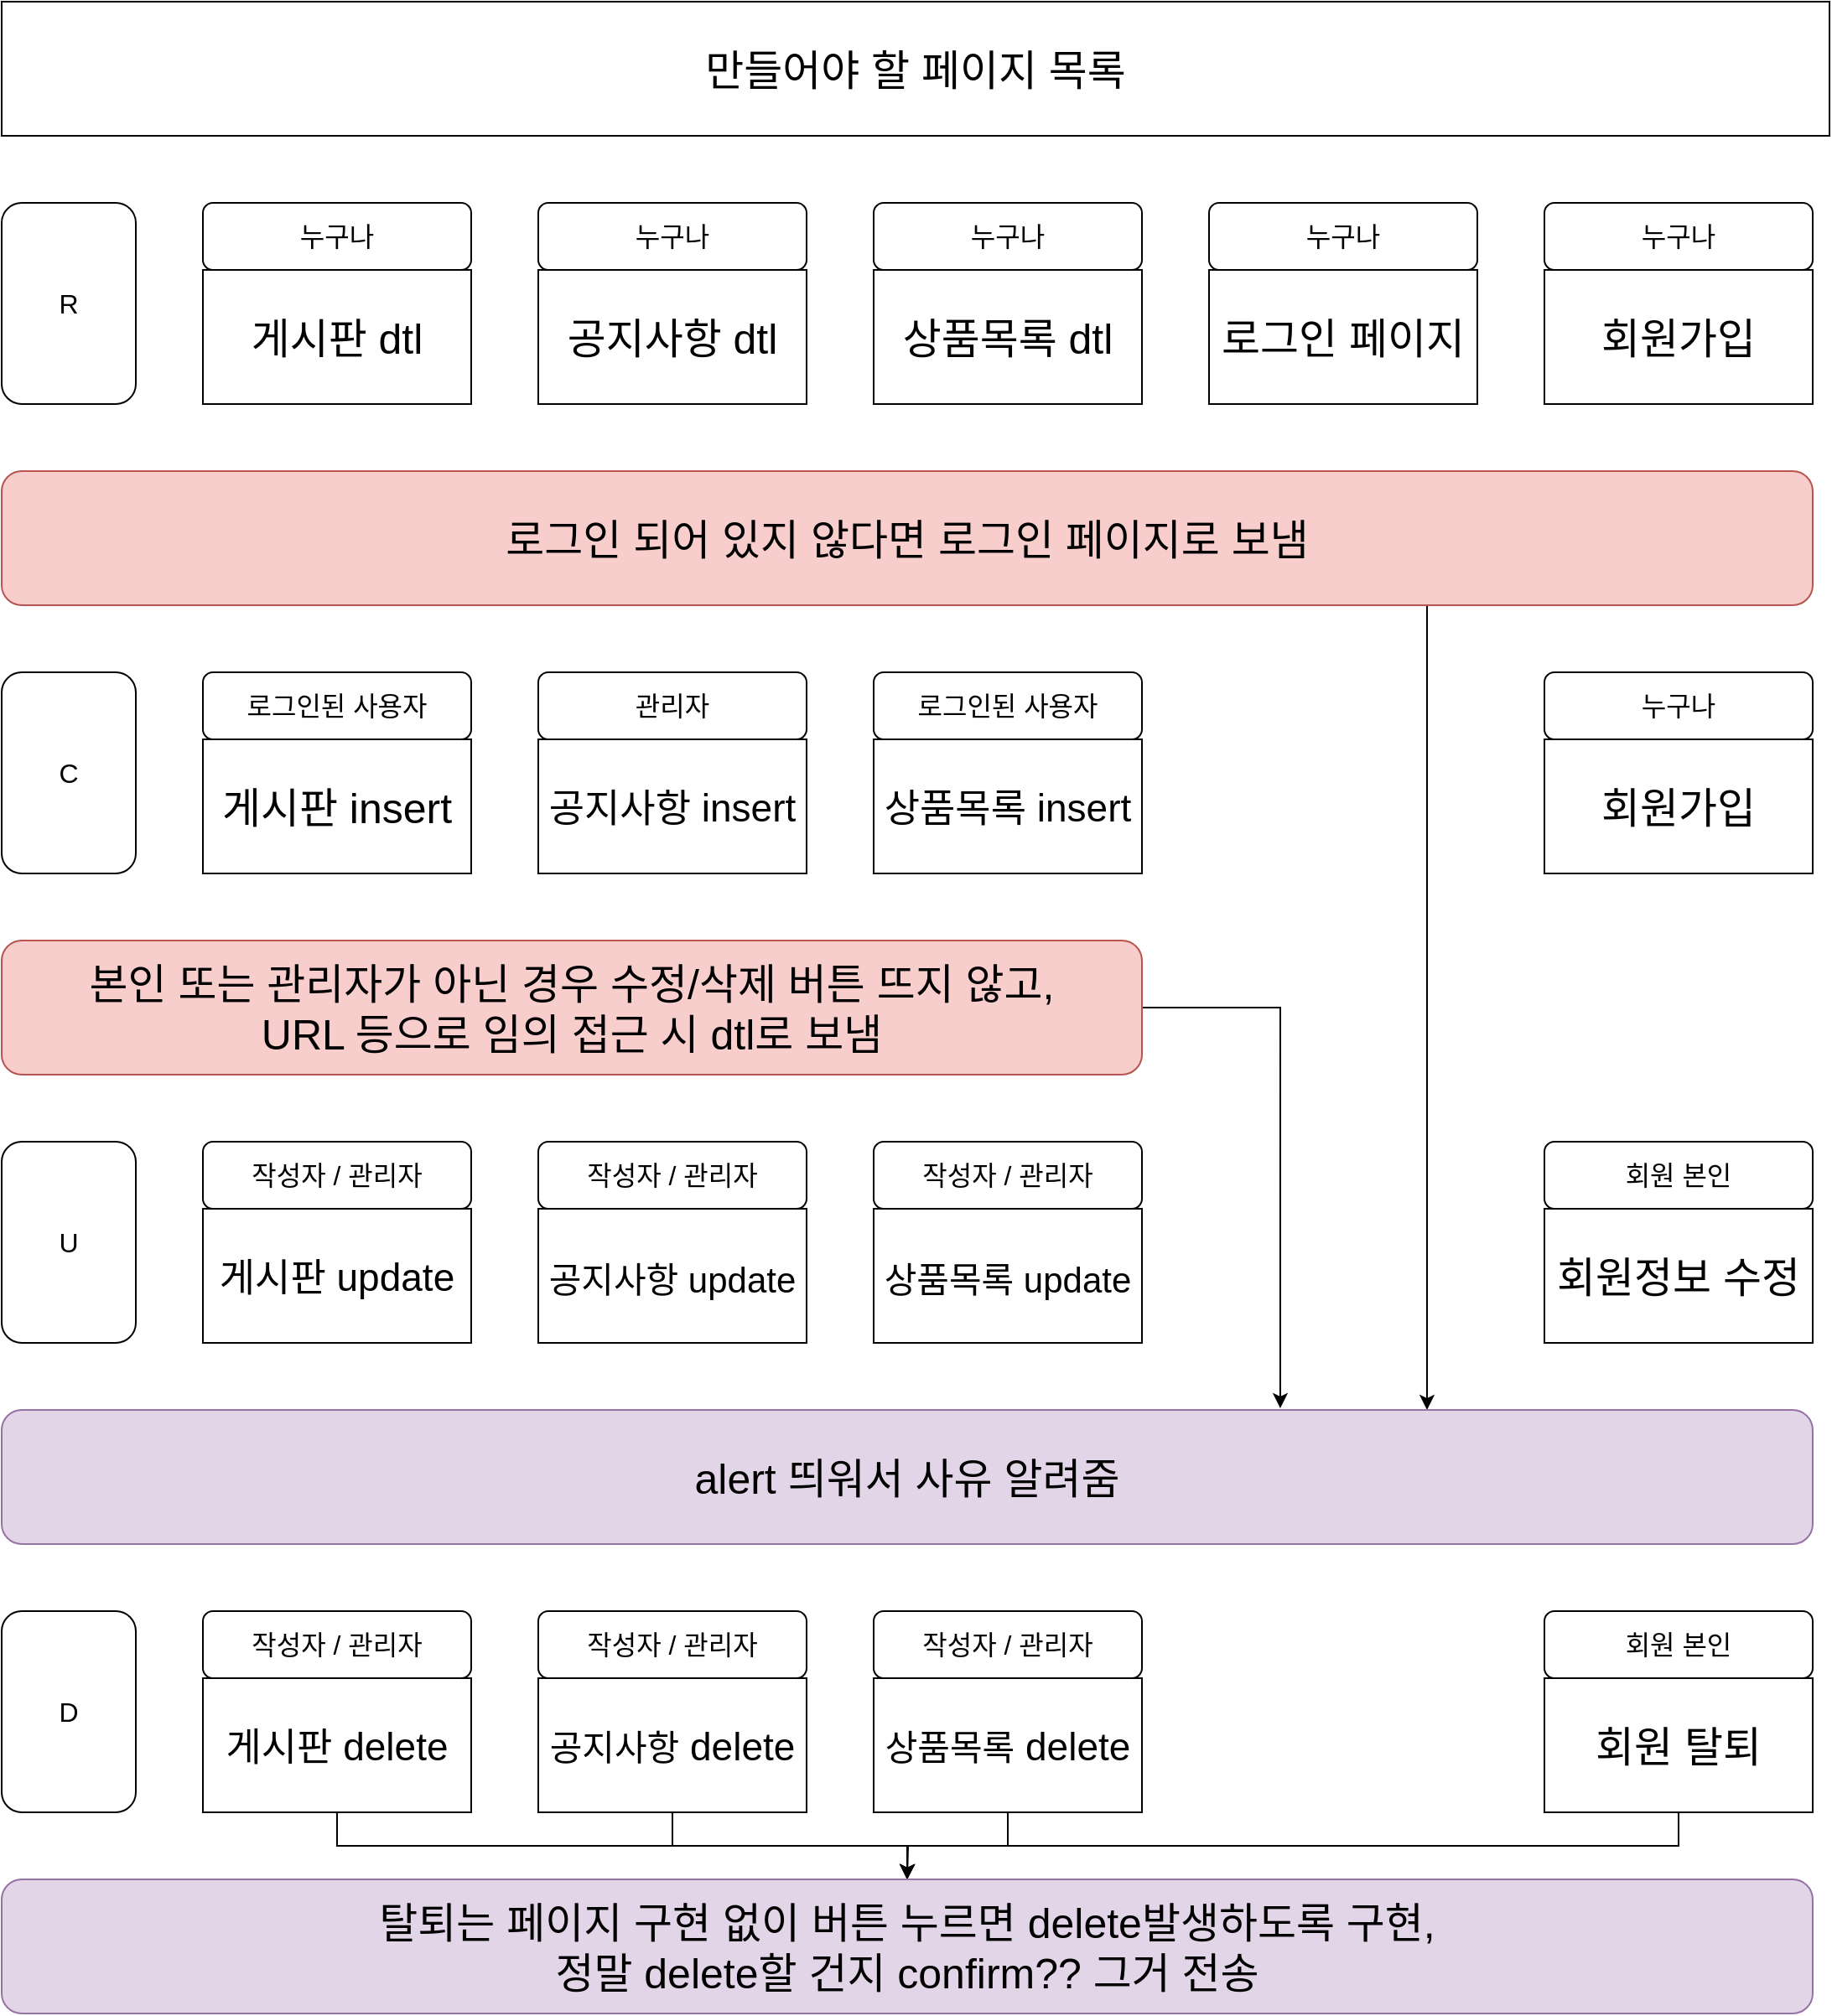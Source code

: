 <mxfile version="15.8.3" type="github">
  <diagram id="lz88FH4PyTVV9fNXospb" name="Page-1">
    <mxGraphModel dx="1673" dy="934" grid="1" gridSize="10" guides="1" tooltips="1" connect="1" arrows="1" fold="1" page="1" pageScale="1" pageWidth="1169" pageHeight="827" math="0" shadow="0">
      <root>
        <mxCell id="0" />
        <mxCell id="1" parent="0" />
        <mxCell id="qAjAHDMqoRNYj5DkWeto-1" value="&lt;font style=&quot;font-size: 25px&quot;&gt;만들어야 할 페이지 목록&lt;/font&gt;" style="rounded=0;whiteSpace=wrap;html=1;" vertex="1" parent="1">
          <mxGeometry x="40" y="40" width="1090" height="80" as="geometry" />
        </mxCell>
        <mxCell id="qAjAHDMqoRNYj5DkWeto-2" value="게시판 dtl" style="rounded=0;whiteSpace=wrap;html=1;fontSize=25;" vertex="1" parent="1">
          <mxGeometry x="160" y="200" width="160" height="80" as="geometry" />
        </mxCell>
        <mxCell id="qAjAHDMqoRNYj5DkWeto-3" value="공지사항 dtl" style="rounded=0;whiteSpace=wrap;html=1;fontSize=25;" vertex="1" parent="1">
          <mxGeometry x="360" y="200" width="160" height="80" as="geometry" />
        </mxCell>
        <mxCell id="qAjAHDMqoRNYj5DkWeto-4" value="상품목록&amp;nbsp;dtl" style="rounded=0;whiteSpace=wrap;html=1;fontSize=25;" vertex="1" parent="1">
          <mxGeometry x="560" y="200" width="160" height="80" as="geometry" />
        </mxCell>
        <mxCell id="qAjAHDMqoRNYj5DkWeto-5" value="로그인 페이지" style="rounded=0;whiteSpace=wrap;html=1;fontSize=25;" vertex="1" parent="1">
          <mxGeometry x="760" y="200" width="160" height="80" as="geometry" />
        </mxCell>
        <mxCell id="qAjAHDMqoRNYj5DkWeto-6" value="회원가입" style="rounded=0;whiteSpace=wrap;html=1;fontSize=25;" vertex="1" parent="1">
          <mxGeometry x="960" y="200" width="160" height="80" as="geometry" />
        </mxCell>
        <mxCell id="qAjAHDMqoRNYj5DkWeto-13" value="R" style="rounded=1;whiteSpace=wrap;html=1;fontSize=16;" vertex="1" parent="1">
          <mxGeometry x="40" y="160" width="80" height="120" as="geometry" />
        </mxCell>
        <mxCell id="qAjAHDMqoRNYj5DkWeto-14" value="U" style="rounded=1;whiteSpace=wrap;html=1;fontSize=16;" vertex="1" parent="1">
          <mxGeometry x="40" y="720" width="80" height="120" as="geometry" />
        </mxCell>
        <mxCell id="qAjAHDMqoRNYj5DkWeto-15" value="D" style="rounded=1;whiteSpace=wrap;html=1;fontSize=16;" vertex="1" parent="1">
          <mxGeometry x="40" y="1000" width="80" height="120" as="geometry" />
        </mxCell>
        <mxCell id="qAjAHDMqoRNYj5DkWeto-18" value="누구나" style="rounded=1;whiteSpace=wrap;html=1;fontSize=16;" vertex="1" parent="1">
          <mxGeometry x="160" y="160" width="160" height="40" as="geometry" />
        </mxCell>
        <mxCell id="qAjAHDMqoRNYj5DkWeto-19" value="&lt;span&gt;누구나&lt;/span&gt;" style="rounded=1;whiteSpace=wrap;html=1;fontSize=16;" vertex="1" parent="1">
          <mxGeometry x="360" y="160" width="160" height="40" as="geometry" />
        </mxCell>
        <mxCell id="qAjAHDMqoRNYj5DkWeto-20" value="&lt;span&gt;누구나&lt;/span&gt;" style="rounded=1;whiteSpace=wrap;html=1;fontSize=16;" vertex="1" parent="1">
          <mxGeometry x="560" y="160" width="160" height="40" as="geometry" />
        </mxCell>
        <mxCell id="qAjAHDMqoRNYj5DkWeto-21" value="&lt;span&gt;누구나&lt;/span&gt;" style="rounded=1;whiteSpace=wrap;html=1;fontSize=16;" vertex="1" parent="1">
          <mxGeometry x="760" y="160" width="160" height="40" as="geometry" />
        </mxCell>
        <mxCell id="qAjAHDMqoRNYj5DkWeto-22" value="&lt;span&gt;누구나&lt;/span&gt;" style="rounded=1;whiteSpace=wrap;html=1;fontSize=16;" vertex="1" parent="1">
          <mxGeometry x="960" y="160" width="160" height="40" as="geometry" />
        </mxCell>
        <mxCell id="qAjAHDMqoRNYj5DkWeto-23" value="&lt;span&gt;작성자 / 관리자&lt;/span&gt;" style="rounded=1;whiteSpace=wrap;html=1;fontSize=16;" vertex="1" parent="1">
          <mxGeometry x="160" y="720" width="160" height="40" as="geometry" />
        </mxCell>
        <mxCell id="qAjAHDMqoRNYj5DkWeto-24" value="&lt;span&gt;작성자 / 관리자&lt;/span&gt;" style="rounded=1;whiteSpace=wrap;html=1;fontSize=16;" vertex="1" parent="1">
          <mxGeometry x="360" y="720" width="160" height="40" as="geometry" />
        </mxCell>
        <mxCell id="qAjAHDMqoRNYj5DkWeto-25" value="&lt;span&gt;작성자 / 관리자&lt;/span&gt;" style="rounded=1;whiteSpace=wrap;html=1;fontSize=16;" vertex="1" parent="1">
          <mxGeometry x="560" y="720" width="160" height="40" as="geometry" />
        </mxCell>
        <mxCell id="qAjAHDMqoRNYj5DkWeto-27" value="회원 본인" style="rounded=1;whiteSpace=wrap;html=1;fontSize=16;" vertex="1" parent="1">
          <mxGeometry x="960" y="720" width="160" height="40" as="geometry" />
        </mxCell>
        <mxCell id="qAjAHDMqoRNYj5DkWeto-28" value="작성자 / 관리자" style="rounded=1;whiteSpace=wrap;html=1;fontSize=16;" vertex="1" parent="1">
          <mxGeometry x="160" y="1000" width="160" height="40" as="geometry" />
        </mxCell>
        <mxCell id="qAjAHDMqoRNYj5DkWeto-29" value="&lt;span&gt;작성자 / 관리자&lt;/span&gt;" style="rounded=1;whiteSpace=wrap;html=1;fontSize=16;" vertex="1" parent="1">
          <mxGeometry x="360" y="1000" width="160" height="40" as="geometry" />
        </mxCell>
        <mxCell id="qAjAHDMqoRNYj5DkWeto-30" value="&lt;span&gt;작성자 / 관리자&lt;/span&gt;" style="rounded=1;whiteSpace=wrap;html=1;fontSize=16;" vertex="1" parent="1">
          <mxGeometry x="560" y="1000" width="160" height="40" as="geometry" />
        </mxCell>
        <mxCell id="qAjAHDMqoRNYj5DkWeto-32" value="회원 본인" style="rounded=1;whiteSpace=wrap;html=1;fontSize=16;" vertex="1" parent="1">
          <mxGeometry x="960" y="1000" width="160" height="40" as="geometry" />
        </mxCell>
        <mxCell id="qAjAHDMqoRNYj5DkWeto-36" value="게시판 insert" style="rounded=0;whiteSpace=wrap;html=1;fontSize=25;" vertex="1" parent="1">
          <mxGeometry x="160" y="480" width="160" height="80" as="geometry" />
        </mxCell>
        <mxCell id="qAjAHDMqoRNYj5DkWeto-37" value="&lt;font style=&quot;font-size: 23px&quot;&gt;공지사항 insert&lt;/font&gt;" style="rounded=0;whiteSpace=wrap;html=1;fontSize=25;" vertex="1" parent="1">
          <mxGeometry x="360" y="480" width="160" height="80" as="geometry" />
        </mxCell>
        <mxCell id="qAjAHDMqoRNYj5DkWeto-38" value="상품목록&amp;nbsp;dtl" style="rounded=0;whiteSpace=wrap;html=1;fontSize=25;" vertex="1" parent="1">
          <mxGeometry x="560" y="480" width="160" height="80" as="geometry" />
        </mxCell>
        <mxCell id="qAjAHDMqoRNYj5DkWeto-40" value="회원가입" style="rounded=0;whiteSpace=wrap;html=1;fontSize=25;" vertex="1" parent="1">
          <mxGeometry x="960" y="480" width="160" height="80" as="geometry" />
        </mxCell>
        <mxCell id="qAjAHDMqoRNYj5DkWeto-41" value="C" style="rounded=1;whiteSpace=wrap;html=1;fontSize=16;" vertex="1" parent="1">
          <mxGeometry x="40" y="440" width="80" height="120" as="geometry" />
        </mxCell>
        <mxCell id="qAjAHDMqoRNYj5DkWeto-42" value="로그인된 사용자" style="rounded=1;whiteSpace=wrap;html=1;fontSize=16;" vertex="1" parent="1">
          <mxGeometry x="160" y="440" width="160" height="40" as="geometry" />
        </mxCell>
        <mxCell id="qAjAHDMqoRNYj5DkWeto-43" value="로그인된 사용자" style="rounded=1;whiteSpace=wrap;html=1;fontSize=16;" vertex="1" parent="1">
          <mxGeometry x="560" y="440" width="160" height="40" as="geometry" />
        </mxCell>
        <mxCell id="qAjAHDMqoRNYj5DkWeto-44" value="관리자" style="rounded=1;whiteSpace=wrap;html=1;fontSize=16;" vertex="1" parent="1">
          <mxGeometry x="360" y="440" width="160" height="40" as="geometry" />
        </mxCell>
        <mxCell id="qAjAHDMqoRNYj5DkWeto-46" value="&lt;span&gt;누구나&lt;/span&gt;" style="rounded=1;whiteSpace=wrap;html=1;fontSize=16;" vertex="1" parent="1">
          <mxGeometry x="960" y="440" width="160" height="40" as="geometry" />
        </mxCell>
        <mxCell id="qAjAHDMqoRNYj5DkWeto-47" value="게시판 dtl" style="rounded=0;whiteSpace=wrap;html=1;fontSize=25;" vertex="1" parent="1">
          <mxGeometry x="160" y="200" width="160" height="80" as="geometry" />
        </mxCell>
        <mxCell id="qAjAHDMqoRNYj5DkWeto-48" value="회원가입" style="rounded=0;whiteSpace=wrap;html=1;fontSize=25;" vertex="1" parent="1">
          <mxGeometry x="960" y="480" width="160" height="80" as="geometry" />
        </mxCell>
        <mxCell id="qAjAHDMqoRNYj5DkWeto-50" value="상품목록&amp;nbsp;dtl" style="rounded=0;whiteSpace=wrap;html=1;fontSize=25;" vertex="1" parent="1">
          <mxGeometry x="560" y="480" width="160" height="80" as="geometry" />
        </mxCell>
        <mxCell id="qAjAHDMqoRNYj5DkWeto-51" value="게시판 dtl" style="rounded=0;whiteSpace=wrap;html=1;fontSize=25;" vertex="1" parent="1">
          <mxGeometry x="160" y="200" width="160" height="80" as="geometry" />
        </mxCell>
        <mxCell id="qAjAHDMqoRNYj5DkWeto-52" value="회원가입" style="rounded=0;whiteSpace=wrap;html=1;fontSize=25;" vertex="1" parent="1">
          <mxGeometry x="960" y="480" width="160" height="80" as="geometry" />
        </mxCell>
        <mxCell id="qAjAHDMqoRNYj5DkWeto-54" value="상품목록&amp;nbsp;dtl" style="rounded=0;whiteSpace=wrap;html=1;fontSize=25;" vertex="1" parent="1">
          <mxGeometry x="560" y="480" width="160" height="80" as="geometry" />
        </mxCell>
        <mxCell id="qAjAHDMqoRNYj5DkWeto-55" value="게시판 insert" style="rounded=0;whiteSpace=wrap;html=1;fontSize=25;" vertex="1" parent="1">
          <mxGeometry x="160" y="480" width="160" height="80" as="geometry" />
        </mxCell>
        <mxCell id="qAjAHDMqoRNYj5DkWeto-56" value="공지사항 dtl" style="rounded=0;whiteSpace=wrap;html=1;fontSize=25;" vertex="1" parent="1">
          <mxGeometry x="360" y="200" width="160" height="80" as="geometry" />
        </mxCell>
        <mxCell id="qAjAHDMqoRNYj5DkWeto-57" value="게시판 dtl" style="rounded=0;whiteSpace=wrap;html=1;fontSize=25;" vertex="1" parent="1">
          <mxGeometry x="160" y="200" width="160" height="80" as="geometry" />
        </mxCell>
        <mxCell id="qAjAHDMqoRNYj5DkWeto-58" value="회원가입" style="rounded=0;whiteSpace=wrap;html=1;fontSize=25;" vertex="1" parent="1">
          <mxGeometry x="960" y="480" width="160" height="80" as="geometry" />
        </mxCell>
        <mxCell id="qAjAHDMqoRNYj5DkWeto-60" value="&lt;font style=&quot;font-size: 23px&quot;&gt;상품목록 insert&lt;/font&gt;" style="rounded=0;whiteSpace=wrap;html=1;fontSize=25;" vertex="1" parent="1">
          <mxGeometry x="560" y="480" width="160" height="80" as="geometry" />
        </mxCell>
        <mxCell id="qAjAHDMqoRNYj5DkWeto-61" value="게시판 insert" style="rounded=0;whiteSpace=wrap;html=1;fontSize=25;" vertex="1" parent="1">
          <mxGeometry x="160" y="480" width="160" height="80" as="geometry" />
        </mxCell>
        <mxCell id="qAjAHDMqoRNYj5DkWeto-62" value="공지사항 dtl" style="rounded=0;whiteSpace=wrap;html=1;fontSize=25;" vertex="1" parent="1">
          <mxGeometry x="360" y="200" width="160" height="80" as="geometry" />
        </mxCell>
        <mxCell id="qAjAHDMqoRNYj5DkWeto-63" value="게시판 insert" style="rounded=0;whiteSpace=wrap;html=1;fontSize=25;" vertex="1" parent="1">
          <mxGeometry x="160" y="760" width="160" height="80" as="geometry" />
        </mxCell>
        <mxCell id="qAjAHDMqoRNYj5DkWeto-64" value="&lt;font style=&quot;font-size: 21px&quot;&gt;공지사항 update&lt;/font&gt;" style="rounded=0;whiteSpace=wrap;html=1;fontSize=25;" vertex="1" parent="1">
          <mxGeometry x="360" y="760" width="160" height="80" as="geometry" />
        </mxCell>
        <mxCell id="qAjAHDMqoRNYj5DkWeto-65" value="상품목록&amp;nbsp;dtl" style="rounded=0;whiteSpace=wrap;html=1;fontSize=25;" vertex="1" parent="1">
          <mxGeometry x="560" y="760" width="160" height="80" as="geometry" />
        </mxCell>
        <mxCell id="qAjAHDMqoRNYj5DkWeto-66" value="회원가입" style="rounded=0;whiteSpace=wrap;html=1;fontSize=25;" vertex="1" parent="1">
          <mxGeometry x="960" y="760" width="160" height="80" as="geometry" />
        </mxCell>
        <mxCell id="qAjAHDMqoRNYj5DkWeto-67" value="회원가입" style="rounded=0;whiteSpace=wrap;html=1;fontSize=25;" vertex="1" parent="1">
          <mxGeometry x="960" y="760" width="160" height="80" as="geometry" />
        </mxCell>
        <mxCell id="qAjAHDMqoRNYj5DkWeto-68" value="상품목록&amp;nbsp;dtl" style="rounded=0;whiteSpace=wrap;html=1;fontSize=25;" vertex="1" parent="1">
          <mxGeometry x="560" y="760" width="160" height="80" as="geometry" />
        </mxCell>
        <mxCell id="qAjAHDMqoRNYj5DkWeto-69" value="회원가입" style="rounded=0;whiteSpace=wrap;html=1;fontSize=25;" vertex="1" parent="1">
          <mxGeometry x="960" y="760" width="160" height="80" as="geometry" />
        </mxCell>
        <mxCell id="qAjAHDMqoRNYj5DkWeto-70" value="상품목록&amp;nbsp;dtl" style="rounded=0;whiteSpace=wrap;html=1;fontSize=25;" vertex="1" parent="1">
          <mxGeometry x="560" y="760" width="160" height="80" as="geometry" />
        </mxCell>
        <mxCell id="qAjAHDMqoRNYj5DkWeto-71" value="게시판 insert" style="rounded=0;whiteSpace=wrap;html=1;fontSize=25;" vertex="1" parent="1">
          <mxGeometry x="160" y="760" width="160" height="80" as="geometry" />
        </mxCell>
        <mxCell id="qAjAHDMqoRNYj5DkWeto-72" value="회원정보 수정" style="rounded=0;whiteSpace=wrap;html=1;fontSize=25;" vertex="1" parent="1">
          <mxGeometry x="960" y="760" width="160" height="80" as="geometry" />
        </mxCell>
        <mxCell id="qAjAHDMqoRNYj5DkWeto-73" value="&lt;font style=&quot;font-size: 21px&quot;&gt;상품목록 update&lt;/font&gt;" style="rounded=0;whiteSpace=wrap;html=1;fontSize=25;" vertex="1" parent="1">
          <mxGeometry x="560" y="760" width="160" height="80" as="geometry" />
        </mxCell>
        <mxCell id="qAjAHDMqoRNYj5DkWeto-74" value="&lt;font style=&quot;font-size: 23px&quot;&gt;게시판 update&lt;/font&gt;" style="rounded=0;whiteSpace=wrap;html=1;fontSize=25;" vertex="1" parent="1">
          <mxGeometry x="160" y="760" width="160" height="80" as="geometry" />
        </mxCell>
        <mxCell id="qAjAHDMqoRNYj5DkWeto-101" style="edgeStyle=orthogonalEdgeStyle;rounded=0;orthogonalLoop=1;jettySize=auto;html=1;entryX=0.5;entryY=0;entryDx=0;entryDy=0;fontSize=25;" edge="1" parent="1" source="qAjAHDMqoRNYj5DkWeto-75" target="qAjAHDMqoRNYj5DkWeto-97">
          <mxGeometry relative="1" as="geometry" />
        </mxCell>
        <mxCell id="qAjAHDMqoRNYj5DkWeto-75" value="회원 탈퇴" style="rounded=0;whiteSpace=wrap;html=1;fontSize=25;" vertex="1" parent="1">
          <mxGeometry x="960" y="1040" width="160" height="80" as="geometry" />
        </mxCell>
        <mxCell id="qAjAHDMqoRNYj5DkWeto-76" value="게시판 insert" style="rounded=0;whiteSpace=wrap;html=1;fontSize=25;" vertex="1" parent="1">
          <mxGeometry x="160" y="1040" width="160" height="80" as="geometry" />
        </mxCell>
        <mxCell id="qAjAHDMqoRNYj5DkWeto-99" style="edgeStyle=orthogonalEdgeStyle;rounded=0;orthogonalLoop=1;jettySize=auto;html=1;fontSize=25;" edge="1" parent="1" source="qAjAHDMqoRNYj5DkWeto-77">
          <mxGeometry relative="1" as="geometry">
            <mxPoint x="580" y="1160" as="targetPoint" />
            <Array as="points">
              <mxPoint x="440" y="1140" />
              <mxPoint x="580" y="1140" />
            </Array>
          </mxGeometry>
        </mxCell>
        <mxCell id="qAjAHDMqoRNYj5DkWeto-77" value="&lt;font style=&quot;font-size: 21px&quot;&gt;공지사항&lt;/font&gt;&lt;span style=&quot;font-size: 23px&quot;&gt;&amp;nbsp;delete&lt;/span&gt;" style="rounded=0;whiteSpace=wrap;html=1;fontSize=25;" vertex="1" parent="1">
          <mxGeometry x="360" y="1040" width="160" height="80" as="geometry" />
        </mxCell>
        <mxCell id="qAjAHDMqoRNYj5DkWeto-78" value="상품목록&amp;nbsp;dtl" style="rounded=0;whiteSpace=wrap;html=1;fontSize=25;" vertex="1" parent="1">
          <mxGeometry x="560" y="1040" width="160" height="80" as="geometry" />
        </mxCell>
        <mxCell id="qAjAHDMqoRNYj5DkWeto-79" value="상품목록&amp;nbsp;dtl" style="rounded=0;whiteSpace=wrap;html=1;fontSize=25;" vertex="1" parent="1">
          <mxGeometry x="560" y="1040" width="160" height="80" as="geometry" />
        </mxCell>
        <mxCell id="qAjAHDMqoRNYj5DkWeto-80" value="상품목록&amp;nbsp;dtl" style="rounded=0;whiteSpace=wrap;html=1;fontSize=25;" vertex="1" parent="1">
          <mxGeometry x="560" y="1040" width="160" height="80" as="geometry" />
        </mxCell>
        <mxCell id="qAjAHDMqoRNYj5DkWeto-81" value="게시판 insert" style="rounded=0;whiteSpace=wrap;html=1;fontSize=25;" vertex="1" parent="1">
          <mxGeometry x="160" y="1040" width="160" height="80" as="geometry" />
        </mxCell>
        <mxCell id="qAjAHDMqoRNYj5DkWeto-100" style="edgeStyle=orthogonalEdgeStyle;rounded=0;orthogonalLoop=1;jettySize=auto;html=1;fontSize=25;" edge="1" parent="1" source="qAjAHDMqoRNYj5DkWeto-82">
          <mxGeometry relative="1" as="geometry">
            <mxPoint x="580" y="1160" as="targetPoint" />
          </mxGeometry>
        </mxCell>
        <mxCell id="qAjAHDMqoRNYj5DkWeto-82" value="&lt;font style=&quot;font-size: 21px&quot;&gt;상품목록&lt;/font&gt;&lt;span style=&quot;font-size: 23px&quot;&gt;&amp;nbsp;delete&lt;/span&gt;" style="rounded=0;whiteSpace=wrap;html=1;fontSize=25;" vertex="1" parent="1">
          <mxGeometry x="560" y="1040" width="160" height="80" as="geometry" />
        </mxCell>
        <mxCell id="qAjAHDMqoRNYj5DkWeto-98" style="edgeStyle=orthogonalEdgeStyle;rounded=0;orthogonalLoop=1;jettySize=auto;html=1;fontSize=25;" edge="1" parent="1" source="qAjAHDMqoRNYj5DkWeto-83" target="qAjAHDMqoRNYj5DkWeto-97">
          <mxGeometry relative="1" as="geometry" />
        </mxCell>
        <mxCell id="qAjAHDMqoRNYj5DkWeto-83" value="&lt;font style=&quot;font-size: 23px&quot;&gt;게시판 delete&lt;/font&gt;" style="rounded=0;whiteSpace=wrap;html=1;fontSize=25;" vertex="1" parent="1">
          <mxGeometry x="160" y="1040" width="160" height="80" as="geometry" />
        </mxCell>
        <mxCell id="qAjAHDMqoRNYj5DkWeto-95" style="edgeStyle=orthogonalEdgeStyle;rounded=0;orthogonalLoop=1;jettySize=auto;html=1;fontSize=25;" edge="1" parent="1" source="qAjAHDMqoRNYj5DkWeto-91" target="qAjAHDMqoRNYj5DkWeto-93">
          <mxGeometry relative="1" as="geometry">
            <Array as="points">
              <mxPoint x="890" y="590" />
              <mxPoint x="890" y="590" />
            </Array>
          </mxGeometry>
        </mxCell>
        <mxCell id="qAjAHDMqoRNYj5DkWeto-91" value="&lt;font style=&quot;font-size: 25px&quot;&gt;로그인 되어 있지 않다면 로그인 페이지로 보냄&lt;/font&gt;" style="rounded=1;whiteSpace=wrap;html=1;fontSize=21;fillColor=#f8cecc;strokeColor=#b85450;" vertex="1" parent="1">
          <mxGeometry x="40" y="320" width="1080" height="80" as="geometry" />
        </mxCell>
        <mxCell id="qAjAHDMqoRNYj5DkWeto-94" style="edgeStyle=orthogonalEdgeStyle;rounded=0;orthogonalLoop=1;jettySize=auto;html=1;fontSize=25;entryX=0.706;entryY=-0.013;entryDx=0;entryDy=0;entryPerimeter=0;" edge="1" parent="1" source="qAjAHDMqoRNYj5DkWeto-92" target="qAjAHDMqoRNYj5DkWeto-93">
          <mxGeometry relative="1" as="geometry">
            <mxPoint x="800.0" y="1030" as="targetPoint" />
            <Array as="points">
              <mxPoint x="802" y="640" />
            </Array>
          </mxGeometry>
        </mxCell>
        <mxCell id="qAjAHDMqoRNYj5DkWeto-92" value="본인 또는 관리자가 아닌 경우 수정/삭제 버튼 뜨지 않고,&lt;br&gt;URL 등으로 임의 접근 시 dtl로 보냄" style="rounded=1;whiteSpace=wrap;html=1;fontSize=25;fillColor=#f8cecc;strokeColor=#b85450;" vertex="1" parent="1">
          <mxGeometry x="40" y="600" width="680" height="80" as="geometry" />
        </mxCell>
        <mxCell id="qAjAHDMqoRNYj5DkWeto-93" value="alert 띄워서 사유 알려줌" style="rounded=1;whiteSpace=wrap;html=1;fontSize=25;fillColor=#e1d5e7;strokeColor=#9673a6;" vertex="1" parent="1">
          <mxGeometry x="40" y="880" width="1080" height="80" as="geometry" />
        </mxCell>
        <mxCell id="qAjAHDMqoRNYj5DkWeto-97" value="탈퇴는 페이지 구현 없이 버튼 누르면 delete발생하도록 구현,&lt;br&gt;정말 delete할 건지 confirm?? 그거 전송" style="rounded=1;whiteSpace=wrap;html=1;fontSize=25;fillColor=#e1d5e7;strokeColor=#9673a6;" vertex="1" parent="1">
          <mxGeometry x="40" y="1160" width="1080" height="80" as="geometry" />
        </mxCell>
      </root>
    </mxGraphModel>
  </diagram>
</mxfile>

